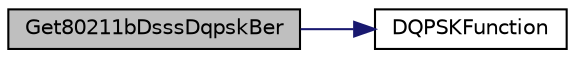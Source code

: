 digraph "Get80211bDsssDqpskBer"
{
  edge [fontname="Helvetica",fontsize="10",labelfontname="Helvetica",labelfontsize="10"];
  node [fontname="Helvetica",fontsize="10",shape=record];
  rankdir="LR";
  Node1 [label="Get80211bDsssDqpskBer",height=0.2,width=0.4,color="black", fillcolor="grey75", style="filled", fontcolor="black"];
  Node1 -> Node2 [color="midnightblue",fontsize="10",style="solid"];
  Node2 [label="DQPSKFunction",height=0.2,width=0.4,color="black", fillcolor="white", style="filled",URL="$d7/dd1/80211b_8c.html#adb67c75ed31233b879bad93884a87aed"];
}
